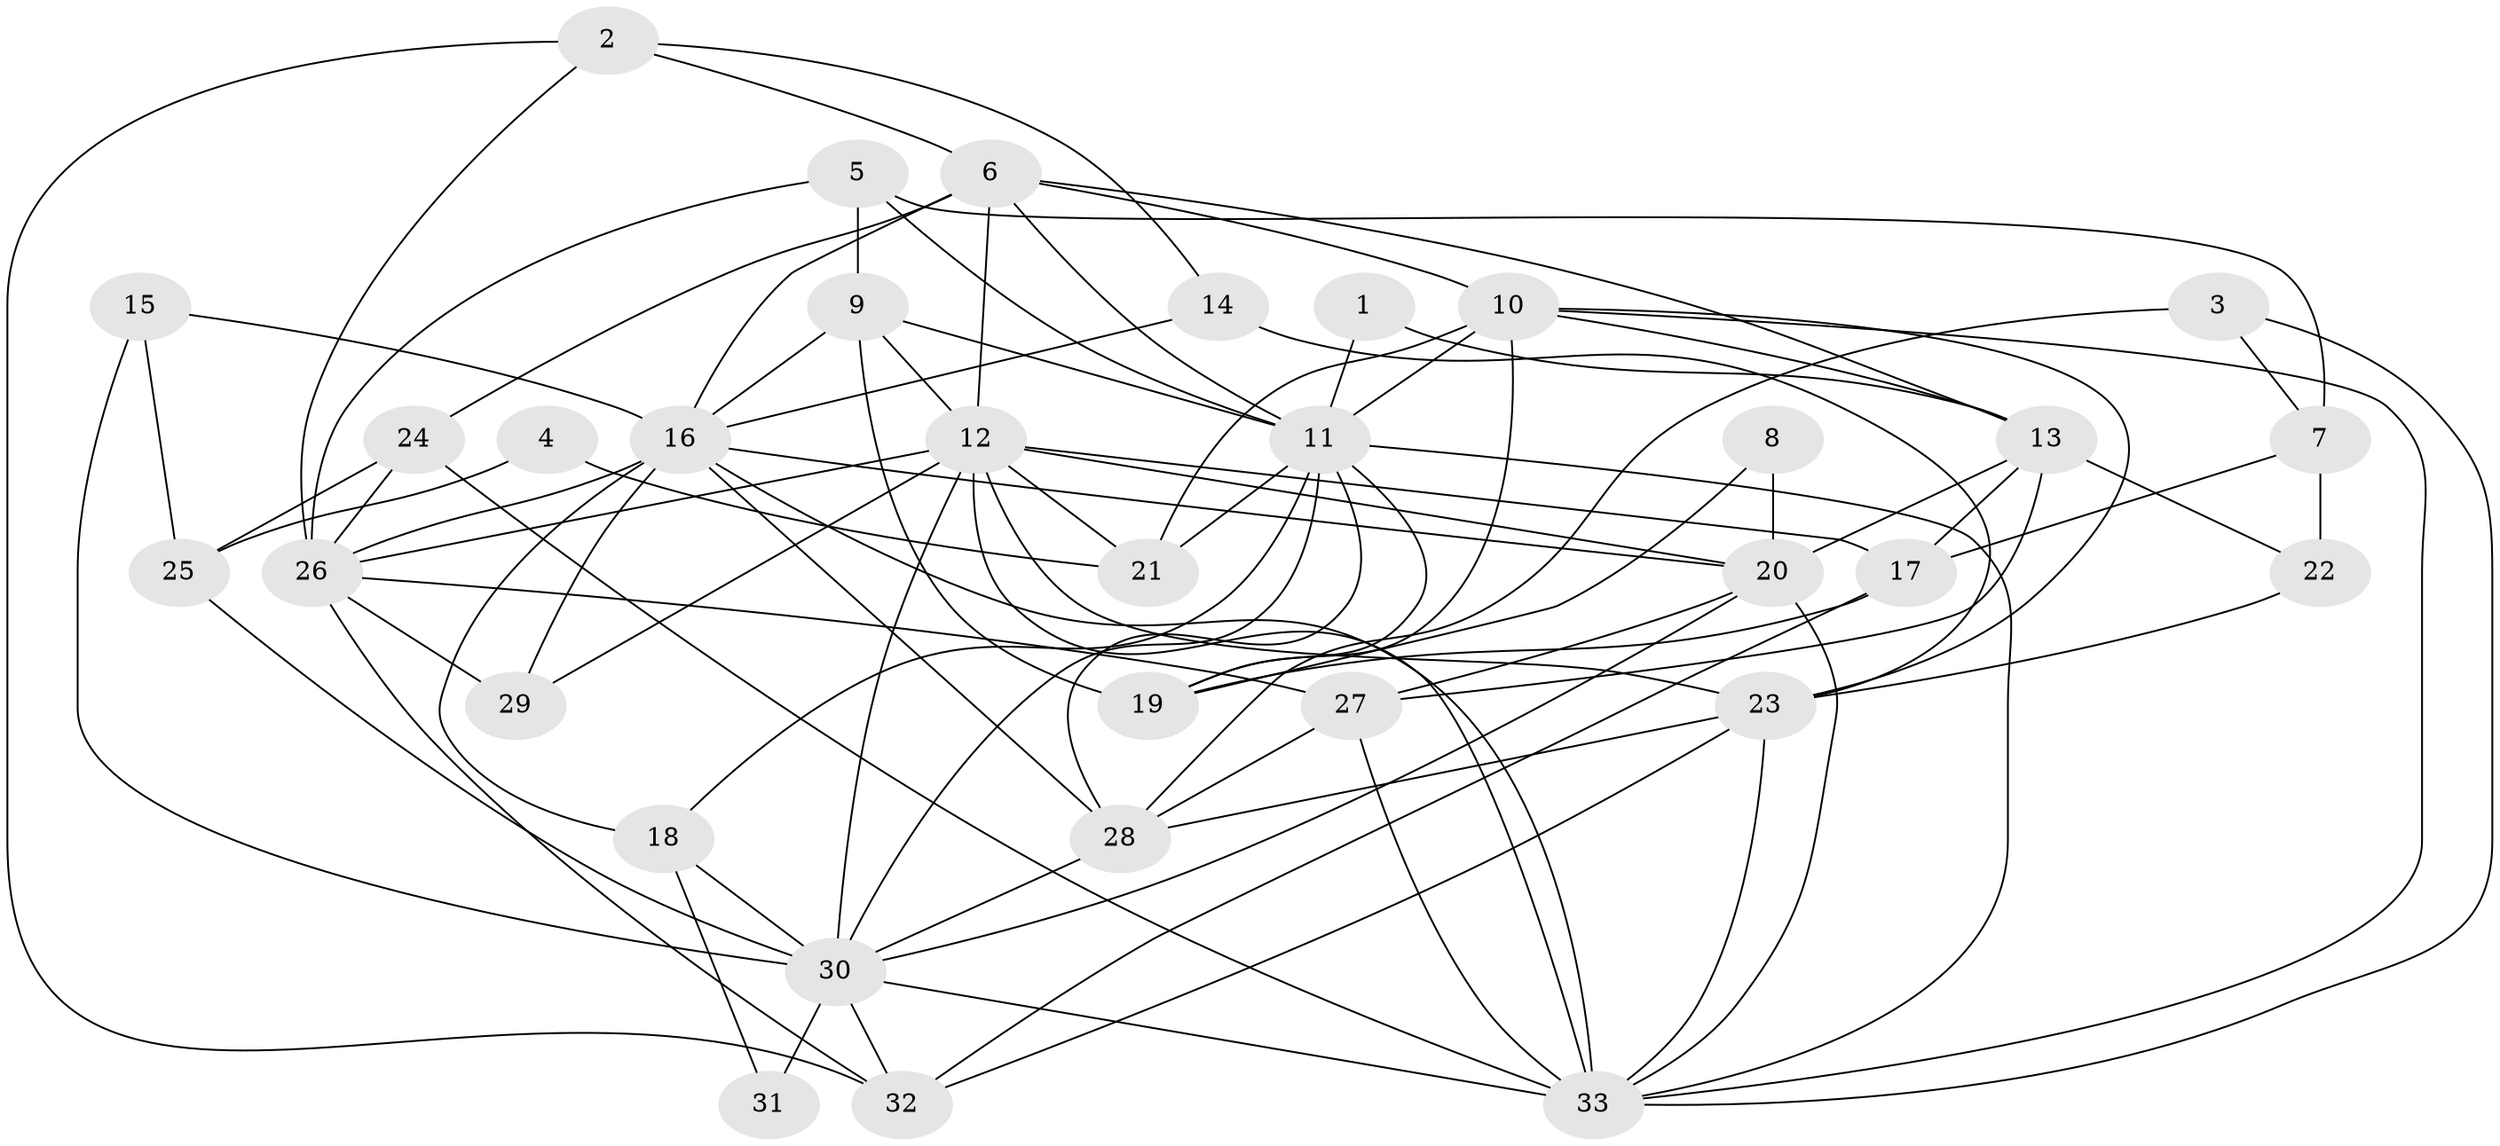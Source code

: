 // original degree distribution, {5: 0.24615384615384617, 4: 0.26153846153846155, 6: 0.06153846153846154, 2: 0.15384615384615385, 3: 0.23076923076923078, 7: 0.03076923076923077, 9: 0.015384615384615385}
// Generated by graph-tools (version 1.1) at 2025/02/03/09/25 03:02:12]
// undirected, 33 vertices, 88 edges
graph export_dot {
graph [start="1"]
  node [color=gray90,style=filled];
  1;
  2;
  3;
  4;
  5;
  6;
  7;
  8;
  9;
  10;
  11;
  12;
  13;
  14;
  15;
  16;
  17;
  18;
  19;
  20;
  21;
  22;
  23;
  24;
  25;
  26;
  27;
  28;
  29;
  30;
  31;
  32;
  33;
  1 -- 11 [weight=1.0];
  1 -- 13 [weight=1.0];
  2 -- 6 [weight=1.0];
  2 -- 14 [weight=1.0];
  2 -- 26 [weight=1.0];
  2 -- 32 [weight=1.0];
  3 -- 7 [weight=1.0];
  3 -- 28 [weight=1.0];
  3 -- 33 [weight=1.0];
  4 -- 21 [weight=1.0];
  4 -- 25 [weight=1.0];
  5 -- 7 [weight=1.0];
  5 -- 9 [weight=1.0];
  5 -- 11 [weight=1.0];
  5 -- 26 [weight=1.0];
  6 -- 10 [weight=1.0];
  6 -- 11 [weight=1.0];
  6 -- 12 [weight=1.0];
  6 -- 13 [weight=1.0];
  6 -- 16 [weight=1.0];
  6 -- 24 [weight=1.0];
  7 -- 17 [weight=1.0];
  7 -- 22 [weight=1.0];
  8 -- 19 [weight=1.0];
  8 -- 20 [weight=1.0];
  9 -- 11 [weight=1.0];
  9 -- 12 [weight=1.0];
  9 -- 16 [weight=1.0];
  9 -- 19 [weight=1.0];
  10 -- 11 [weight=1.0];
  10 -- 13 [weight=1.0];
  10 -- 19 [weight=1.0];
  10 -- 21 [weight=2.0];
  10 -- 23 [weight=1.0];
  10 -- 33 [weight=1.0];
  11 -- 18 [weight=1.0];
  11 -- 19 [weight=1.0];
  11 -- 21 [weight=1.0];
  11 -- 28 [weight=1.0];
  11 -- 30 [weight=1.0];
  11 -- 33 [weight=1.0];
  12 -- 17 [weight=1.0];
  12 -- 20 [weight=1.0];
  12 -- 21 [weight=1.0];
  12 -- 23 [weight=1.0];
  12 -- 26 [weight=1.0];
  12 -- 29 [weight=1.0];
  12 -- 30 [weight=1.0];
  12 -- 33 [weight=1.0];
  13 -- 17 [weight=1.0];
  13 -- 20 [weight=1.0];
  13 -- 22 [weight=1.0];
  13 -- 27 [weight=1.0];
  14 -- 16 [weight=1.0];
  14 -- 23 [weight=1.0];
  15 -- 16 [weight=1.0];
  15 -- 25 [weight=1.0];
  15 -- 30 [weight=1.0];
  16 -- 18 [weight=1.0];
  16 -- 20 [weight=1.0];
  16 -- 26 [weight=1.0];
  16 -- 28 [weight=1.0];
  16 -- 29 [weight=2.0];
  16 -- 33 [weight=2.0];
  17 -- 19 [weight=1.0];
  17 -- 32 [weight=1.0];
  18 -- 30 [weight=2.0];
  18 -- 31 [weight=1.0];
  20 -- 27 [weight=1.0];
  20 -- 30 [weight=1.0];
  20 -- 33 [weight=1.0];
  22 -- 23 [weight=1.0];
  23 -- 28 [weight=1.0];
  23 -- 32 [weight=1.0];
  23 -- 33 [weight=2.0];
  24 -- 25 [weight=2.0];
  24 -- 26 [weight=1.0];
  24 -- 33 [weight=1.0];
  25 -- 30 [weight=1.0];
  26 -- 27 [weight=1.0];
  26 -- 29 [weight=1.0];
  26 -- 32 [weight=1.0];
  27 -- 28 [weight=1.0];
  27 -- 33 [weight=1.0];
  28 -- 30 [weight=1.0];
  30 -- 31 [weight=2.0];
  30 -- 32 [weight=1.0];
  30 -- 33 [weight=2.0];
}
